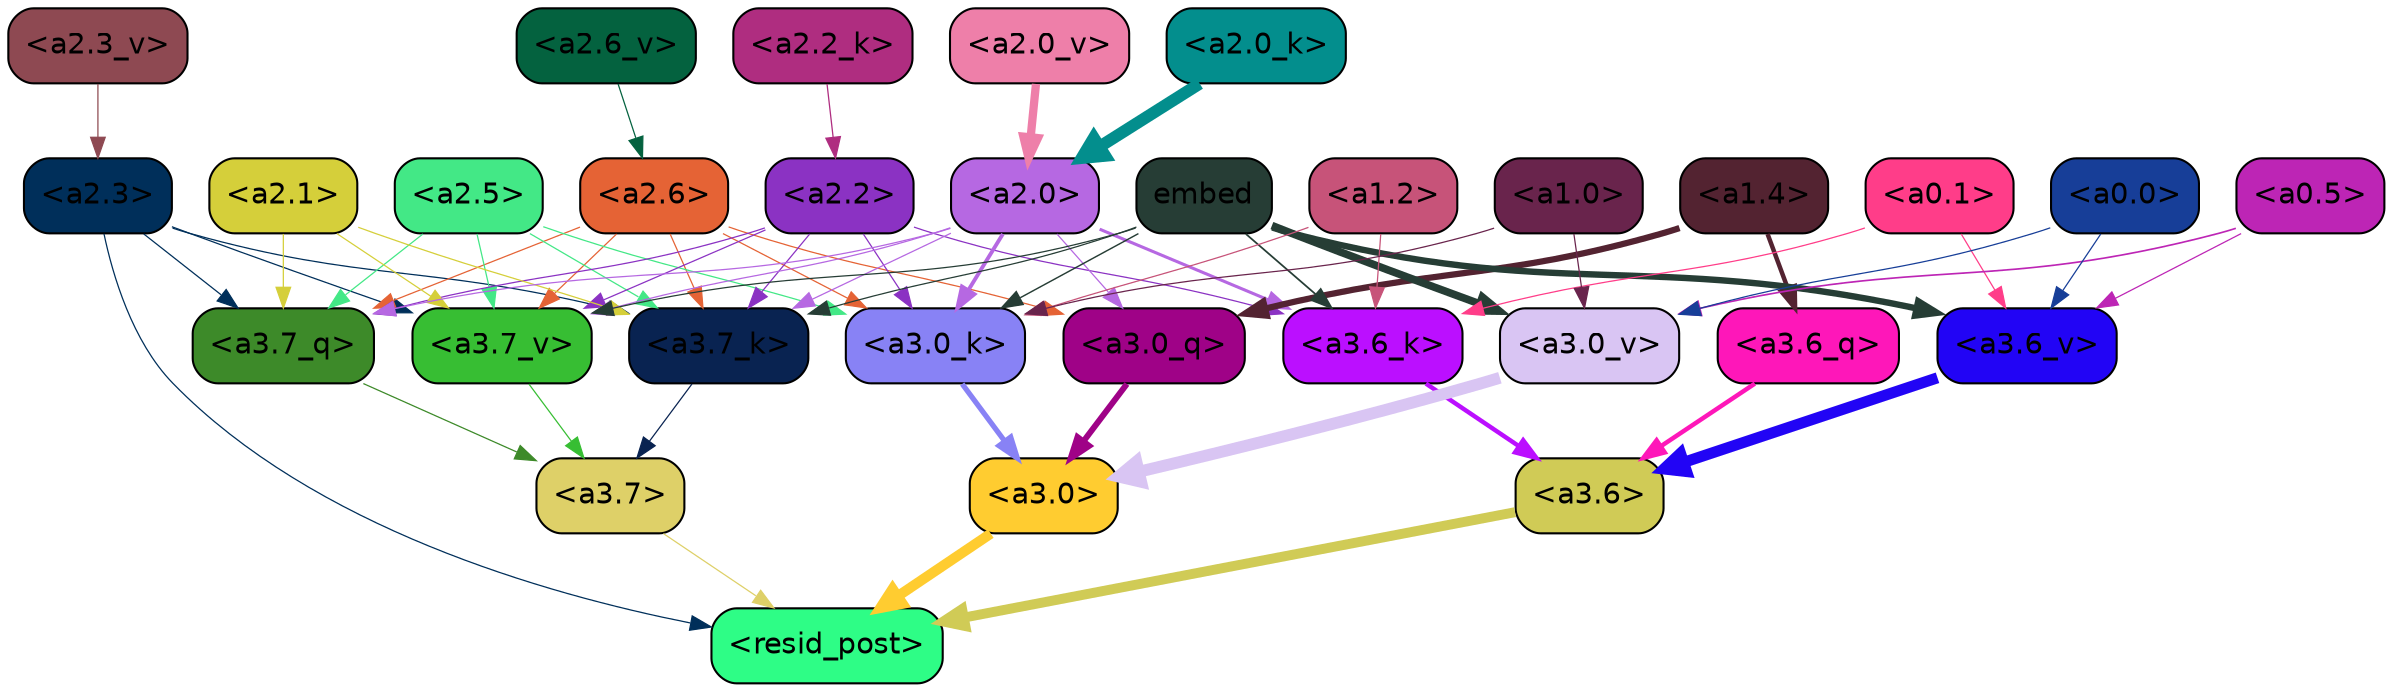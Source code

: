 strict digraph "" {
	graph [bgcolor=transparent,
		layout=dot,
		overlap=false,
		splines=true
	];
	"<a3.7>"	[color=black,
		fillcolor="#ded068",
		fontname=Helvetica,
		shape=box,
		style="filled, rounded"];
	"<resid_post>"	[color=black,
		fillcolor="#2efd86",
		fontname=Helvetica,
		shape=box,
		style="filled, rounded"];
	"<a3.7>" -> "<resid_post>"	[color="#ded068",
		penwidth=0.6];
	"<a3.6>"	[color=black,
		fillcolor="#d0cb56",
		fontname=Helvetica,
		shape=box,
		style="filled, rounded"];
	"<a3.6>" -> "<resid_post>"	[color="#d0cb56",
		penwidth=4.752790808677673];
	"<a3.0>"	[color=black,
		fillcolor="#ffcc30",
		fontname=Helvetica,
		shape=box,
		style="filled, rounded"];
	"<a3.0>" -> "<resid_post>"	[color="#ffcc30",
		penwidth=4.897669434547424];
	"<a2.3>"	[color=black,
		fillcolor="#002f5a",
		fontname=Helvetica,
		shape=box,
		style="filled, rounded"];
	"<a2.3>" -> "<resid_post>"	[color="#002f5a",
		penwidth=0.6];
	"<a3.7_q>"	[color=black,
		fillcolor="#3d8a29",
		fontname=Helvetica,
		shape=box,
		style="filled, rounded"];
	"<a2.3>" -> "<a3.7_q>"	[color="#002f5a",
		penwidth=0.6];
	"<a3.7_k>"	[color=black,
		fillcolor="#092351",
		fontname=Helvetica,
		shape=box,
		style="filled, rounded"];
	"<a2.3>" -> "<a3.7_k>"	[color="#002f5a",
		penwidth=0.6];
	"<a3.7_v>"	[color=black,
		fillcolor="#37be33",
		fontname=Helvetica,
		shape=box,
		style="filled, rounded"];
	"<a2.3>" -> "<a3.7_v>"	[color="#002f5a",
		penwidth=0.6];
	"<a3.7_q>" -> "<a3.7>"	[color="#3d8a29",
		penwidth=0.6];
	"<a3.6_q>"	[color=black,
		fillcolor="#fe17b9",
		fontname=Helvetica,
		shape=box,
		style="filled, rounded"];
	"<a3.6_q>" -> "<a3.6>"	[color="#fe17b9",
		penwidth=2.160832464694977];
	"<a3.0_q>"	[color=black,
		fillcolor="#9f0287",
		fontname=Helvetica,
		shape=box,
		style="filled, rounded"];
	"<a3.0_q>" -> "<a3.0>"	[color="#9f0287",
		penwidth=2.870753765106201];
	"<a3.7_k>" -> "<a3.7>"	[color="#092351",
		penwidth=0.6];
	"<a3.6_k>"	[color=black,
		fillcolor="#bb0fff",
		fontname=Helvetica,
		shape=box,
		style="filled, rounded"];
	"<a3.6_k>" -> "<a3.6>"	[color="#bb0fff",
		penwidth=2.13908451795578];
	"<a3.0_k>"	[color=black,
		fillcolor="#8882f5",
		fontname=Helvetica,
		shape=box,
		style="filled, rounded"];
	"<a3.0_k>" -> "<a3.0>"	[color="#8882f5",
		penwidth=2.520303964614868];
	"<a3.7_v>" -> "<a3.7>"	[color="#37be33",
		penwidth=0.6];
	"<a3.6_v>"	[color=black,
		fillcolor="#2204f5",
		fontname=Helvetica,
		shape=box,
		style="filled, rounded"];
	"<a3.6_v>" -> "<a3.6>"	[color="#2204f5",
		penwidth=5.297133803367615];
	"<a3.0_v>"	[color=black,
		fillcolor="#d9c5f3",
		fontname=Helvetica,
		shape=box,
		style="filled, rounded"];
	"<a3.0_v>" -> "<a3.0>"	[color="#d9c5f3",
		penwidth=5.680712580680847];
	"<a2.6>"	[color=black,
		fillcolor="#e56335",
		fontname=Helvetica,
		shape=box,
		style="filled, rounded"];
	"<a2.6>" -> "<a3.7_q>"	[color="#e56335",
		penwidth=0.6];
	"<a2.6>" -> "<a3.0_q>"	[color="#e56335",
		penwidth=0.6];
	"<a2.6>" -> "<a3.7_k>"	[color="#e56335",
		penwidth=0.6];
	"<a2.6>" -> "<a3.0_k>"	[color="#e56335",
		penwidth=0.6];
	"<a2.6>" -> "<a3.7_v>"	[color="#e56335",
		penwidth=0.6];
	"<a2.5>"	[color=black,
		fillcolor="#43e886",
		fontname=Helvetica,
		shape=box,
		style="filled, rounded"];
	"<a2.5>" -> "<a3.7_q>"	[color="#43e886",
		penwidth=0.6];
	"<a2.5>" -> "<a3.7_k>"	[color="#43e886",
		penwidth=0.6];
	"<a2.5>" -> "<a3.0_k>"	[color="#43e886",
		penwidth=0.6];
	"<a2.5>" -> "<a3.7_v>"	[color="#43e886",
		penwidth=0.6];
	"<a2.2>"	[color=black,
		fillcolor="#8b32c3",
		fontname=Helvetica,
		shape=box,
		style="filled, rounded"];
	"<a2.2>" -> "<a3.7_q>"	[color="#8b32c3",
		penwidth=0.6];
	"<a2.2>" -> "<a3.7_k>"	[color="#8b32c3",
		penwidth=0.6];
	"<a2.2>" -> "<a3.6_k>"	[color="#8b32c3",
		penwidth=0.6];
	"<a2.2>" -> "<a3.0_k>"	[color="#8b32c3",
		penwidth=0.6];
	"<a2.2>" -> "<a3.7_v>"	[color="#8b32c3",
		penwidth=0.6];
	"<a2.1>"	[color=black,
		fillcolor="#d5cf3a",
		fontname=Helvetica,
		shape=box,
		style="filled, rounded"];
	"<a2.1>" -> "<a3.7_q>"	[color="#d5cf3a",
		penwidth=0.6];
	"<a2.1>" -> "<a3.7_k>"	[color="#d5cf3a",
		penwidth=0.6];
	"<a2.1>" -> "<a3.7_v>"	[color="#d5cf3a",
		penwidth=0.6];
	"<a2.0>"	[color=black,
		fillcolor="#b668e2",
		fontname=Helvetica,
		shape=box,
		style="filled, rounded"];
	"<a2.0>" -> "<a3.7_q>"	[color="#b668e2",
		penwidth=0.6];
	"<a2.0>" -> "<a3.0_q>"	[color="#b668e2",
		penwidth=0.6];
	"<a2.0>" -> "<a3.7_k>"	[color="#b668e2",
		penwidth=0.6];
	"<a2.0>" -> "<a3.6_k>"	[color="#b668e2",
		penwidth=1.4811622872948647];
	"<a2.0>" -> "<a3.0_k>"	[color="#b668e2",
		penwidth=1.8632715698331594];
	"<a2.0>" -> "<a3.7_v>"	[color="#b668e2",
		penwidth=0.6];
	"<a1.4>"	[color=black,
		fillcolor="#532331",
		fontname=Helvetica,
		shape=box,
		style="filled, rounded"];
	"<a1.4>" -> "<a3.6_q>"	[color="#532331",
		penwidth=2.1468575447797775];
	"<a1.4>" -> "<a3.0_q>"	[color="#532331",
		penwidth=3.0006065368652344];
	embed	[color=black,
		fillcolor="#263d35",
		fontname=Helvetica,
		shape=box,
		style="filled, rounded"];
	embed -> "<a3.7_k>"	[color="#263d35",
		penwidth=0.6];
	embed -> "<a3.6_k>"	[color="#263d35",
		penwidth=0.8410270567983389];
	embed -> "<a3.0_k>"	[color="#263d35",
		penwidth=0.691851794719696];
	embed -> "<a3.7_v>"	[color="#263d35",
		penwidth=0.6];
	embed -> "<a3.6_v>"	[color="#263d35",
		penwidth=3.0758190751075745];
	embed -> "<a3.0_v>"	[color="#263d35",
		penwidth=3.6927278637886047];
	"<a1.2>"	[color=black,
		fillcolor="#c75379",
		fontname=Helvetica,
		shape=box,
		style="filled, rounded"];
	"<a1.2>" -> "<a3.6_k>"	[color="#c75379",
		penwidth=0.6];
	"<a1.2>" -> "<a3.0_k>"	[color="#c75379",
		penwidth=0.6];
	"<a0.1>"	[color=black,
		fillcolor="#ff3d89",
		fontname=Helvetica,
		shape=box,
		style="filled, rounded"];
	"<a0.1>" -> "<a3.6_k>"	[color="#ff3d89",
		penwidth=0.6];
	"<a0.1>" -> "<a3.6_v>"	[color="#ff3d89",
		penwidth=0.6];
	"<a1.0>"	[color=black,
		fillcolor="#69244c",
		fontname=Helvetica,
		shape=box,
		style="filled, rounded"];
	"<a1.0>" -> "<a3.0_k>"	[color="#69244c",
		penwidth=0.6];
	"<a1.0>" -> "<a3.0_v>"	[color="#69244c",
		penwidth=0.6];
	"<a0.5>"	[color=black,
		fillcolor="#bd25b5",
		fontname=Helvetica,
		shape=box,
		style="filled, rounded"];
	"<a0.5>" -> "<a3.6_v>"	[color="#bd25b5",
		penwidth=0.6];
	"<a0.5>" -> "<a3.0_v>"	[color="#bd25b5",
		penwidth=0.8028683364391327];
	"<a0.0>"	[color=black,
		fillcolor="#173e98",
		fontname=Helvetica,
		shape=box,
		style="filled, rounded"];
	"<a0.0>" -> "<a3.6_v>"	[color="#173e98",
		penwidth=0.6];
	"<a0.0>" -> "<a3.0_v>"	[color="#173e98",
		penwidth=0.6];
	"<a2.2_k>"	[color=black,
		fillcolor="#af2d80",
		fontname=Helvetica,
		shape=box,
		style="filled, rounded"];
	"<a2.2_k>" -> "<a2.2>"	[color="#af2d80",
		penwidth=0.6149471998214722];
	"<a2.0_k>"	[color=black,
		fillcolor="#038e8d",
		fontname=Helvetica,
		shape=box,
		style="filled, rounded"];
	"<a2.0_k>" -> "<a2.0>"	[color="#038e8d",
		penwidth=5.773491740226746];
	"<a2.6_v>"	[color=black,
		fillcolor="#04623f",
		fontname=Helvetica,
		shape=box,
		style="filled, rounded"];
	"<a2.6_v>" -> "<a2.6>"	[color="#04623f",
		penwidth=0.6];
	"<a2.3_v>"	[color=black,
		fillcolor="#8e4952",
		fontname=Helvetica,
		shape=box,
		style="filled, rounded"];
	"<a2.3_v>" -> "<a2.3>"	[color="#8e4952",
		penwidth=0.6];
	"<a2.0_v>"	[color=black,
		fillcolor="#ee7fa9",
		fontname=Helvetica,
		shape=box,
		style="filled, rounded"];
	"<a2.0_v>" -> "<a2.0>"	[color="#ee7fa9",
		penwidth=3.9731863737106323];
}
